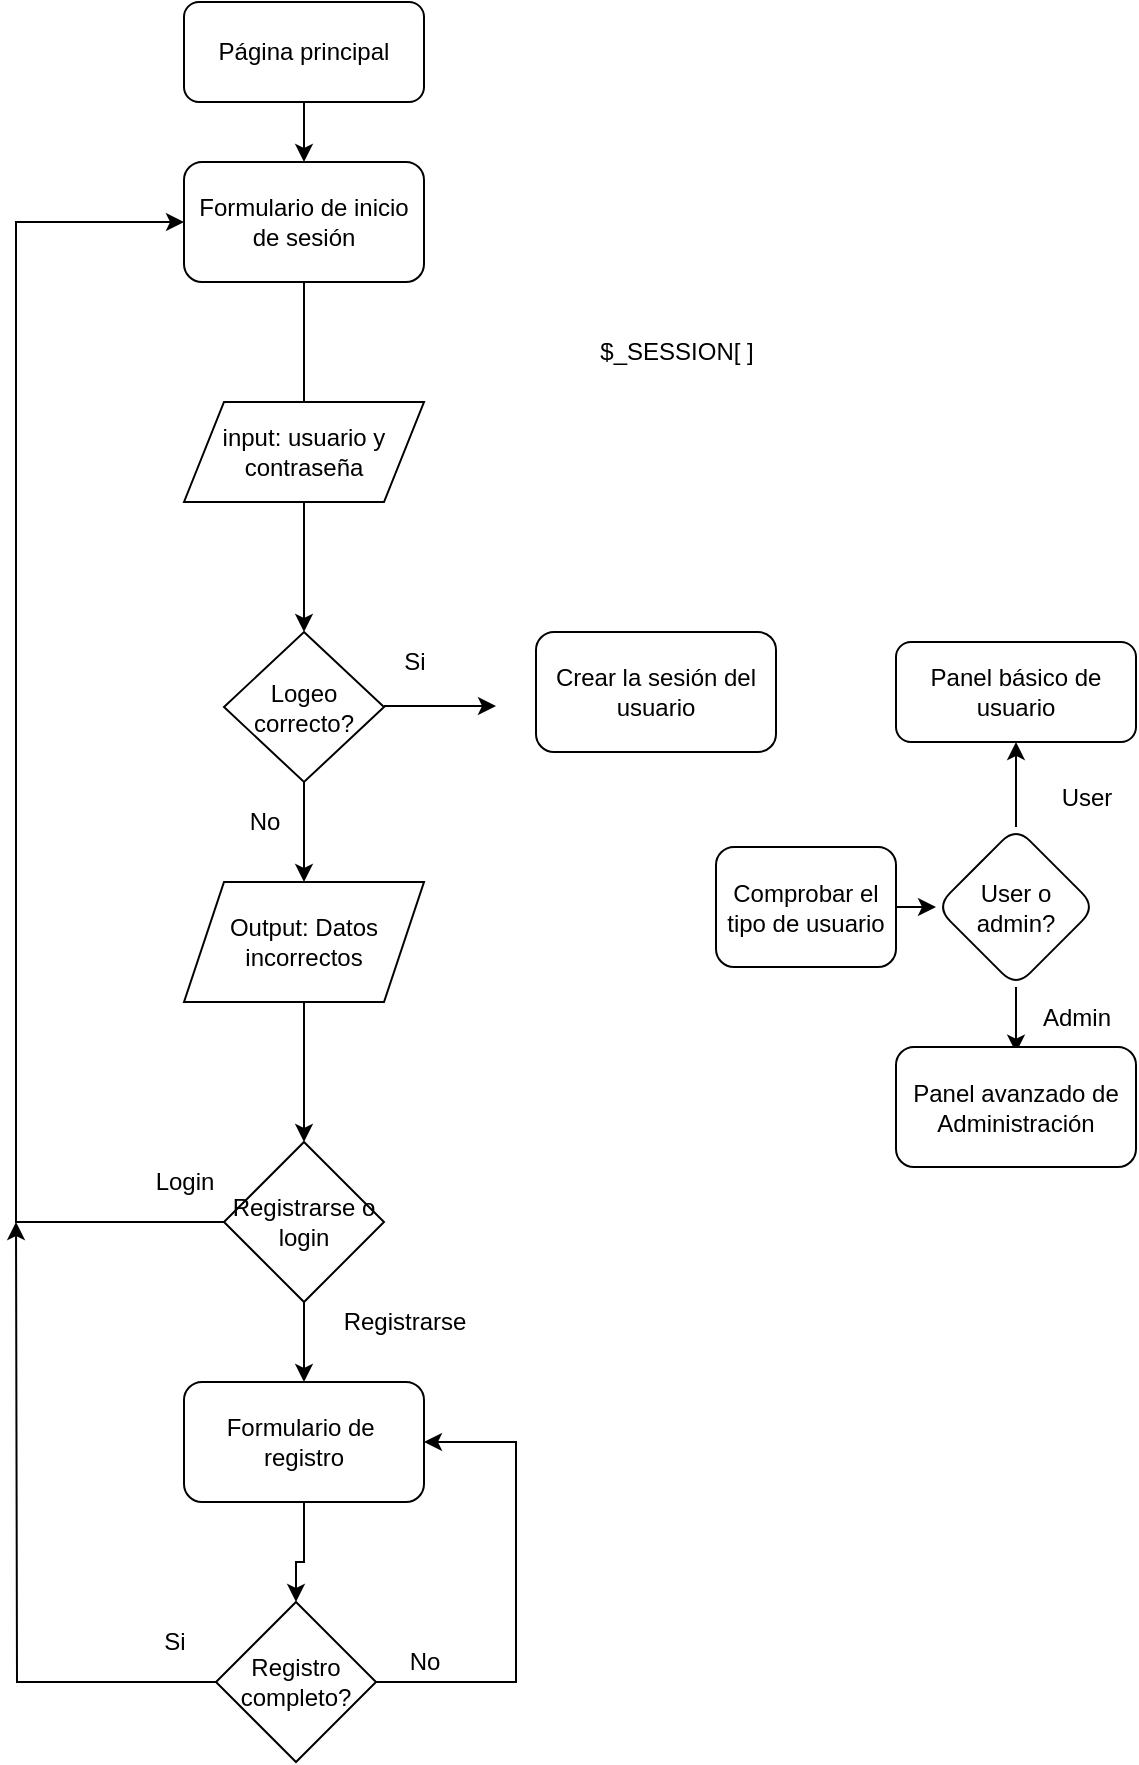 <mxfile version="20.8.13" type="device"><diagram id="C5RBs43oDa-KdzZeNtuy" name="Page-1"><mxGraphModel dx="794" dy="430" grid="1" gridSize="10" guides="1" tooltips="1" connect="1" arrows="1" fold="1" page="1" pageScale="1" pageWidth="827" pageHeight="1169" math="0" shadow="0"><root><mxCell id="WIyWlLk6GJQsqaUBKTNV-0"/><mxCell id="WIyWlLk6GJQsqaUBKTNV-1" parent="WIyWlLk6GJQsqaUBKTNV-0"/><mxCell id="cd-6LeoTyuYBR-sNcE9f-2" value="" style="edgeStyle=orthogonalEdgeStyle;rounded=0;orthogonalLoop=1;jettySize=auto;html=1;" parent="WIyWlLk6GJQsqaUBKTNV-1" source="cd-6LeoTyuYBR-sNcE9f-0" target="cd-6LeoTyuYBR-sNcE9f-1" edge="1"><mxGeometry relative="1" as="geometry"/></mxCell><mxCell id="cd-6LeoTyuYBR-sNcE9f-0" value="Página principal" style="rounded=1;whiteSpace=wrap;html=1;" parent="WIyWlLk6GJQsqaUBKTNV-1" vertex="1"><mxGeometry x="284" y="10" width="120" height="50" as="geometry"/></mxCell><mxCell id="cd-6LeoTyuYBR-sNcE9f-4" value="" style="edgeStyle=orthogonalEdgeStyle;rounded=0;orthogonalLoop=1;jettySize=auto;html=1;" parent="WIyWlLk6GJQsqaUBKTNV-1" source="cd-6LeoTyuYBR-sNcE9f-1" edge="1"><mxGeometry relative="1" as="geometry"><mxPoint x="344" y="230" as="targetPoint"/></mxGeometry></mxCell><mxCell id="cd-6LeoTyuYBR-sNcE9f-1" value="Formulario de inicio de sesión" style="whiteSpace=wrap;html=1;rounded=1;" parent="WIyWlLk6GJQsqaUBKTNV-1" vertex="1"><mxGeometry x="284" y="90" width="120" height="60" as="geometry"/></mxCell><mxCell id="cd-6LeoTyuYBR-sNcE9f-8" value="" style="edgeStyle=orthogonalEdgeStyle;rounded=0;orthogonalLoop=1;jettySize=auto;html=1;" parent="WIyWlLk6GJQsqaUBKTNV-1" source="cd-6LeoTyuYBR-sNcE9f-5" target="cd-6LeoTyuYBR-sNcE9f-7" edge="1"><mxGeometry relative="1" as="geometry"/></mxCell><mxCell id="cd-6LeoTyuYBR-sNcE9f-5" value="input: usuario y contraseña" style="shape=parallelogram;perimeter=parallelogramPerimeter;whiteSpace=wrap;html=1;fixedSize=1;" parent="WIyWlLk6GJQsqaUBKTNV-1" vertex="1"><mxGeometry x="284" y="210" width="120" height="50" as="geometry"/></mxCell><mxCell id="cd-6LeoTyuYBR-sNcE9f-7" value="Logeo correcto?" style="rhombus;whiteSpace=wrap;html=1;" parent="WIyWlLk6GJQsqaUBKTNV-1" vertex="1"><mxGeometry x="304" y="325" width="80" height="75" as="geometry"/></mxCell><mxCell id="cd-6LeoTyuYBR-sNcE9f-9" value="Si" style="text;html=1;align=center;verticalAlign=middle;resizable=0;points=[];autosize=1;strokeColor=none;fillColor=none;" parent="WIyWlLk6GJQsqaUBKTNV-1" vertex="1"><mxGeometry x="384" y="325" width="30" height="30" as="geometry"/></mxCell><mxCell id="cd-6LeoTyuYBR-sNcE9f-10" value="No" style="text;html=1;align=center;verticalAlign=middle;resizable=0;points=[];autosize=1;strokeColor=none;fillColor=none;" parent="WIyWlLk6GJQsqaUBKTNV-1" vertex="1"><mxGeometry x="304" y="405" width="40" height="30" as="geometry"/></mxCell><mxCell id="cd-6LeoTyuYBR-sNcE9f-18" value="" style="edgeStyle=orthogonalEdgeStyle;rounded=0;orthogonalLoop=1;jettySize=auto;html=1;" parent="WIyWlLk6GJQsqaUBKTNV-1" source="cd-6LeoTyuYBR-sNcE9f-11" target="cd-6LeoTyuYBR-sNcE9f-17" edge="1"><mxGeometry relative="1" as="geometry"/></mxCell><mxCell id="cd-6LeoTyuYBR-sNcE9f-11" value="Output: Datos incorrectos" style="shape=parallelogram;perimeter=parallelogramPerimeter;whiteSpace=wrap;html=1;fixedSize=1;" parent="WIyWlLk6GJQsqaUBKTNV-1" vertex="1"><mxGeometry x="284" y="450" width="120" height="60" as="geometry"/></mxCell><mxCell id="cd-6LeoTyuYBR-sNcE9f-16" value="" style="endArrow=classic;html=1;rounded=0;" parent="WIyWlLk6GJQsqaUBKTNV-1" edge="1"><mxGeometry width="50" height="50" relative="1" as="geometry"><mxPoint x="344" y="400" as="sourcePoint"/><mxPoint x="344" y="450" as="targetPoint"/><Array as="points"><mxPoint x="344" y="420"/></Array></mxGeometry></mxCell><mxCell id="cd-6LeoTyuYBR-sNcE9f-19" style="edgeStyle=orthogonalEdgeStyle;rounded=0;orthogonalLoop=1;jettySize=auto;html=1;exitX=0;exitY=0.5;exitDx=0;exitDy=0;entryX=0;entryY=0.5;entryDx=0;entryDy=0;" parent="WIyWlLk6GJQsqaUBKTNV-1" source="cd-6LeoTyuYBR-sNcE9f-17" target="cd-6LeoTyuYBR-sNcE9f-1" edge="1"><mxGeometry relative="1" as="geometry"><Array as="points"><mxPoint x="200" y="620"/><mxPoint x="200" y="120"/></Array></mxGeometry></mxCell><mxCell id="cd-6LeoTyuYBR-sNcE9f-24" style="edgeStyle=orthogonalEdgeStyle;rounded=0;orthogonalLoop=1;jettySize=auto;html=1;exitX=0.5;exitY=1;exitDx=0;exitDy=0;" parent="WIyWlLk6GJQsqaUBKTNV-1" source="cd-6LeoTyuYBR-sNcE9f-17" target="cd-6LeoTyuYBR-sNcE9f-22" edge="1"><mxGeometry relative="1" as="geometry"/></mxCell><mxCell id="cd-6LeoTyuYBR-sNcE9f-17" value="Registrarse o login" style="rhombus;whiteSpace=wrap;html=1;" parent="WIyWlLk6GJQsqaUBKTNV-1" vertex="1"><mxGeometry x="304" y="580" width="80" height="80" as="geometry"/></mxCell><mxCell id="cd-6LeoTyuYBR-sNcE9f-20" value="Login" style="text;html=1;align=center;verticalAlign=middle;resizable=0;points=[];autosize=1;strokeColor=none;fillColor=none;" parent="WIyWlLk6GJQsqaUBKTNV-1" vertex="1"><mxGeometry x="259" y="585" width="50" height="30" as="geometry"/></mxCell><mxCell id="cd-6LeoTyuYBR-sNcE9f-21" value="Registrarse" style="text;html=1;align=center;verticalAlign=middle;resizable=0;points=[];autosize=1;strokeColor=none;fillColor=none;" parent="WIyWlLk6GJQsqaUBKTNV-1" vertex="1"><mxGeometry x="354" y="655" width="80" height="30" as="geometry"/></mxCell><mxCell id="cd-6LeoTyuYBR-sNcE9f-26" style="edgeStyle=orthogonalEdgeStyle;rounded=0;orthogonalLoop=1;jettySize=auto;html=1;exitX=0.5;exitY=1;exitDx=0;exitDy=0;entryX=0.5;entryY=0;entryDx=0;entryDy=0;" parent="WIyWlLk6GJQsqaUBKTNV-1" source="cd-6LeoTyuYBR-sNcE9f-22" target="cd-6LeoTyuYBR-sNcE9f-25" edge="1"><mxGeometry relative="1" as="geometry"><Array as="points"><mxPoint x="344" y="790"/><mxPoint x="340" y="790"/></Array></mxGeometry></mxCell><mxCell id="cd-6LeoTyuYBR-sNcE9f-22" value="Formulario de&amp;nbsp; registro" style="whiteSpace=wrap;html=1;rounded=1;" parent="WIyWlLk6GJQsqaUBKTNV-1" vertex="1"><mxGeometry x="284" y="700" width="120" height="60" as="geometry"/></mxCell><mxCell id="cd-6LeoTyuYBR-sNcE9f-29" style="edgeStyle=orthogonalEdgeStyle;rounded=0;orthogonalLoop=1;jettySize=auto;html=1;exitX=1;exitY=0.5;exitDx=0;exitDy=0;entryX=1;entryY=0.5;entryDx=0;entryDy=0;" parent="WIyWlLk6GJQsqaUBKTNV-1" source="cd-6LeoTyuYBR-sNcE9f-25" target="cd-6LeoTyuYBR-sNcE9f-22" edge="1"><mxGeometry relative="1" as="geometry"><Array as="points"><mxPoint x="450" y="850"/><mxPoint x="450" y="730"/></Array></mxGeometry></mxCell><mxCell id="cd-6LeoTyuYBR-sNcE9f-30" style="edgeStyle=orthogonalEdgeStyle;rounded=0;orthogonalLoop=1;jettySize=auto;html=1;exitX=0;exitY=0.5;exitDx=0;exitDy=0;" parent="WIyWlLk6GJQsqaUBKTNV-1" source="cd-6LeoTyuYBR-sNcE9f-25" edge="1"><mxGeometry relative="1" as="geometry"><mxPoint x="200" y="620" as="targetPoint"/></mxGeometry></mxCell><mxCell id="cd-6LeoTyuYBR-sNcE9f-25" value="Registro completo?" style="rhombus;whiteSpace=wrap;html=1;" parent="WIyWlLk6GJQsqaUBKTNV-1" vertex="1"><mxGeometry x="300" y="810" width="80" height="80" as="geometry"/></mxCell><mxCell id="cd-6LeoTyuYBR-sNcE9f-27" value="Si" style="text;html=1;align=center;verticalAlign=middle;resizable=0;points=[];autosize=1;strokeColor=none;fillColor=none;" parent="WIyWlLk6GJQsqaUBKTNV-1" vertex="1"><mxGeometry x="264" y="815" width="30" height="30" as="geometry"/></mxCell><mxCell id="cd-6LeoTyuYBR-sNcE9f-28" value="No" style="text;html=1;align=center;verticalAlign=middle;resizable=0;points=[];autosize=1;strokeColor=none;fillColor=none;" parent="WIyWlLk6GJQsqaUBKTNV-1" vertex="1"><mxGeometry x="384" y="825" width="40" height="30" as="geometry"/></mxCell><mxCell id="cd-6LeoTyuYBR-sNcE9f-31" value="" style="endArrow=classic;html=1;rounded=0;" parent="WIyWlLk6GJQsqaUBKTNV-1" edge="1"><mxGeometry width="50" height="50" relative="1" as="geometry"><mxPoint x="384" y="362" as="sourcePoint"/><mxPoint x="440" y="362" as="targetPoint"/><Array as="points"/></mxGeometry></mxCell><mxCell id="cd-6LeoTyuYBR-sNcE9f-36" style="edgeStyle=orthogonalEdgeStyle;rounded=0;orthogonalLoop=1;jettySize=auto;html=1;exitX=1;exitY=0.5;exitDx=0;exitDy=0;entryX=0;entryY=0.5;entryDx=0;entryDy=0;" parent="WIyWlLk6GJQsqaUBKTNV-1" source="cd-6LeoTyuYBR-sNcE9f-32" target="cd-6LeoTyuYBR-sNcE9f-33" edge="1"><mxGeometry relative="1" as="geometry"/></mxCell><mxCell id="cd-6LeoTyuYBR-sNcE9f-32" value="Comprobar el tipo de usuario" style="rounded=1;whiteSpace=wrap;html=1;" parent="WIyWlLk6GJQsqaUBKTNV-1" vertex="1"><mxGeometry x="550" y="432.5" width="90" height="60" as="geometry"/></mxCell><mxCell id="cd-6LeoTyuYBR-sNcE9f-39" style="edgeStyle=orthogonalEdgeStyle;rounded=0;orthogonalLoop=1;jettySize=auto;html=1;exitX=0.5;exitY=0;exitDx=0;exitDy=0;entryX=0.5;entryY=1;entryDx=0;entryDy=0;" parent="WIyWlLk6GJQsqaUBKTNV-1" source="cd-6LeoTyuYBR-sNcE9f-33" target="cd-6LeoTyuYBR-sNcE9f-38" edge="1"><mxGeometry relative="1" as="geometry"/></mxCell><mxCell id="cd-6LeoTyuYBR-sNcE9f-40" style="edgeStyle=orthogonalEdgeStyle;rounded=0;orthogonalLoop=1;jettySize=auto;html=1;exitX=0.5;exitY=1;exitDx=0;exitDy=0;entryX=0;entryY=1.094;entryDx=0;entryDy=0;entryPerimeter=0;" parent="WIyWlLk6GJQsqaUBKTNV-1" source="cd-6LeoTyuYBR-sNcE9f-33" target="cd-6LeoTyuYBR-sNcE9f-35" edge="1"><mxGeometry relative="1" as="geometry"/></mxCell><mxCell id="cd-6LeoTyuYBR-sNcE9f-33" value="User o admin?" style="rhombus;whiteSpace=wrap;html=1;rounded=1;" parent="WIyWlLk6GJQsqaUBKTNV-1" vertex="1"><mxGeometry x="660" y="422.5" width="80" height="80" as="geometry"/></mxCell><mxCell id="cd-6LeoTyuYBR-sNcE9f-34" value="User" style="text;html=1;align=center;verticalAlign=middle;resizable=0;points=[];autosize=1;strokeColor=none;fillColor=none;" parent="WIyWlLk6GJQsqaUBKTNV-1" vertex="1"><mxGeometry x="710" y="392.5" width="50" height="30" as="geometry"/></mxCell><mxCell id="cd-6LeoTyuYBR-sNcE9f-35" value="Admin" style="text;html=1;align=center;verticalAlign=middle;resizable=0;points=[];autosize=1;strokeColor=none;fillColor=none;" parent="WIyWlLk6GJQsqaUBKTNV-1" vertex="1"><mxGeometry x="700" y="502.5" width="60" height="30" as="geometry"/></mxCell><mxCell id="cd-6LeoTyuYBR-sNcE9f-37" value="Panel avanzado de Administración" style="rounded=1;whiteSpace=wrap;html=1;" parent="WIyWlLk6GJQsqaUBKTNV-1" vertex="1"><mxGeometry x="640" y="532.5" width="120" height="60" as="geometry"/></mxCell><mxCell id="cd-6LeoTyuYBR-sNcE9f-38" value="Panel básico de usuario" style="rounded=1;whiteSpace=wrap;html=1;" parent="WIyWlLk6GJQsqaUBKTNV-1" vertex="1"><mxGeometry x="640" y="330" width="120" height="50" as="geometry"/></mxCell><mxCell id="xLAZ9OtUxud0Or92dCi--0" value="Crear la sesión del usuario" style="rounded=1;whiteSpace=wrap;html=1;" vertex="1" parent="WIyWlLk6GJQsqaUBKTNV-1"><mxGeometry x="460" y="325" width="120" height="60" as="geometry"/></mxCell><mxCell id="xLAZ9OtUxud0Or92dCi--1" value="$_SESSION[ ]" style="text;html=1;align=center;verticalAlign=middle;resizable=0;points=[];autosize=1;strokeColor=none;fillColor=none;" vertex="1" parent="WIyWlLk6GJQsqaUBKTNV-1"><mxGeometry x="480" y="170" width="100" height="30" as="geometry"/></mxCell></root></mxGraphModel></diagram></mxfile>